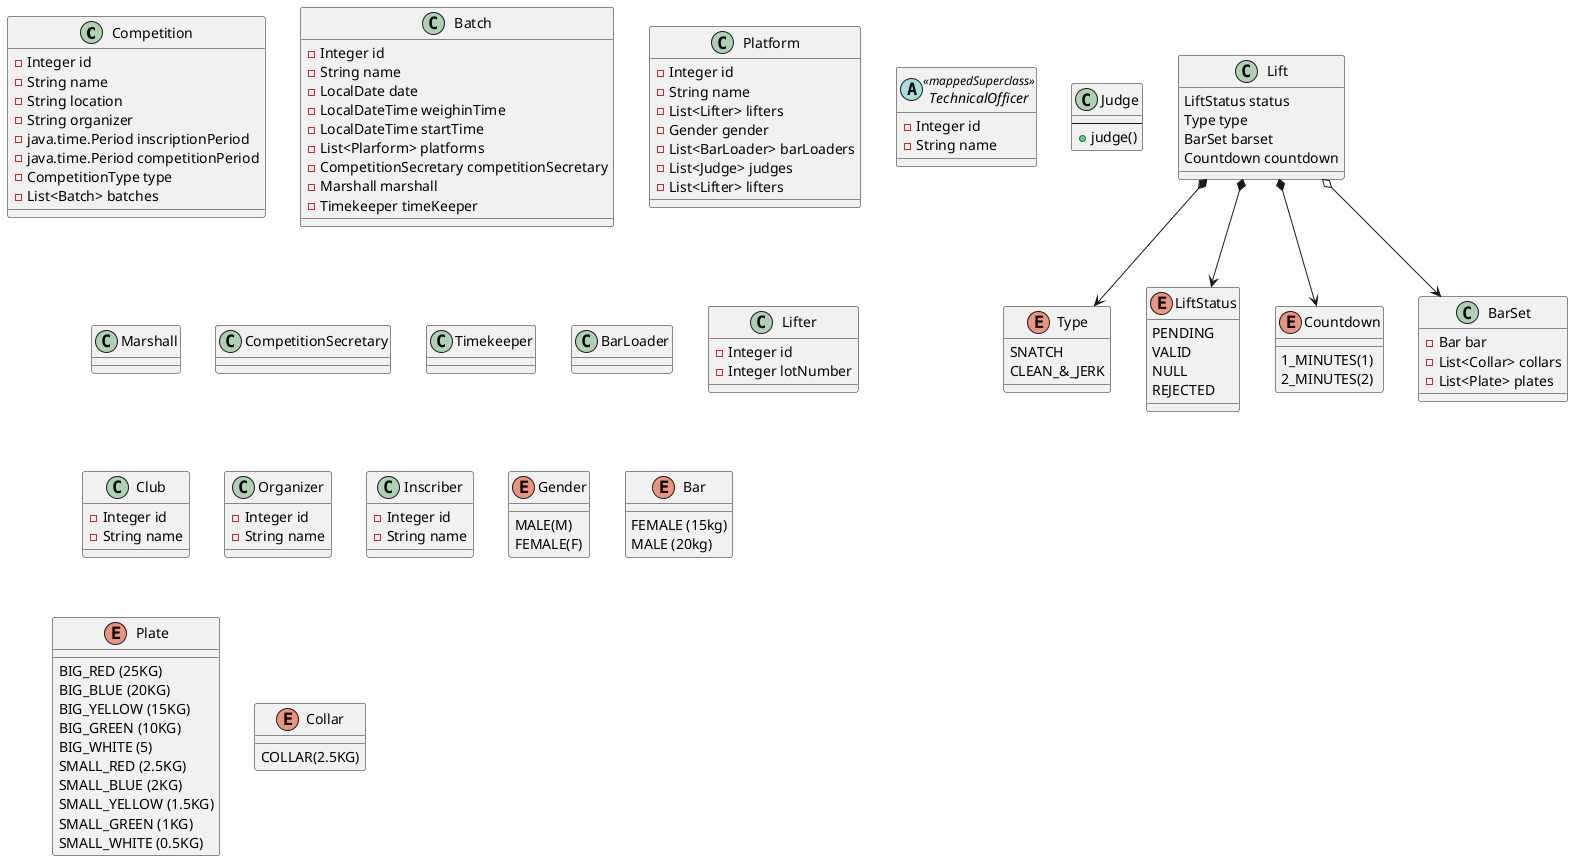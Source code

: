 @startuml

class Competition {
  - Integer id
  - String name
  - String location
  - String organizer
  - java.time.Period inscriptionPeriod
  - java.time.Period competitionPeriod
  - CompetitionType type
  - List<Batch> batches
}


class Batch {
  - Integer id
  - String name
  - LocalDate date
  - LocalDateTime weighinTime
  - LocalDateTime startTime
  - List<Plarform> platforms
  - CompetitionSecretary competitionSecretary
  - Marshall marshall
  - Timekeeper timeKeeper
}



class Platform {
  - Integer id
  - String name
  - List<Lifter> lifters
  - Gender gender
  - List<BarLoader> barLoaders
  - List<Judge> judges
  - List<Lifter> lifters
}



abstract class TechnicalOfficer <<mappedSuperclass>> {
  - Integer id
  - String name
}

class Judge {
  ---
  + judge()
}

class Marshall {
}

class CompetitionSecretary {
}

class Timekeeper {
}

class BarLoader {
}


class Lift {
   LiftStatus status
   Type type
   BarSet barset
   Countdown countdown
}

class Lifter {
  - Integer id
  - Integer lotNumber
}

class Club {
  - Integer id
  - String name
}


class Organizer {
  - Integer id
  - String name
}


class Inscriber {
  - Integer id
  - String name
}


enum Gender {
  MALE(M)
  FEMALE(F)
}

enum Type {
  SNATCH
  CLEAN_&_JERK
}

enum LiftStatus {
  PENDING
  VALID
  NULL
  REJECTED
}

enum Countdown {
  1_MINUTES(1)
  2_MINUTES(2)
}

enum Bar {
  FEMALE (15kg)
  MALE (20kg)
}

enum Plate {
  BIG_RED (25KG)
  BIG_BLUE (20KG)
  BIG_YELLOW (15KG)
  BIG_GREEN (10KG)
  BIG_WHITE (5)
  SMALL_RED (2.5KG)
  SMALL_BLUE (2KG)
  SMALL_YELLOW (1.5KG)
  SMALL_GREEN (1KG)
  SMALL_WHITE (0.5KG)
}

enum Collar {
  COLLAR(2.5KG)
}



class BarSet {
   - Bar bar
   - List<Collar> collars
   - List<Plate> plates
}

'
'Competition  *--> Batch
'BarSet *--> Bar
'BarSet *--> Collar
'BarSet *--> Plate
'
'TechnicalOfficer <|-- Judge
'TechnicalOfficer <|-- Marshall
'TechnicalOfficer <|-- CompetitionSecretary
'TechnicalOfficer <|-- Timekeeper
'TechnicalOfficer <|-- BarLoader
'Platform ..> Gender
'Platform ..> BarLoader
'Platform ..> Judge
'
'
'Batch *--> Platform
'Batch ..> Marshall
'Batch ..> Timekeeper
'Batch ..> CompetitionSecretary
'
Lift *--> LiftStatus
Lift *--> Type
Lift *--> Countdown
Lift o--> BarSet



@enduml